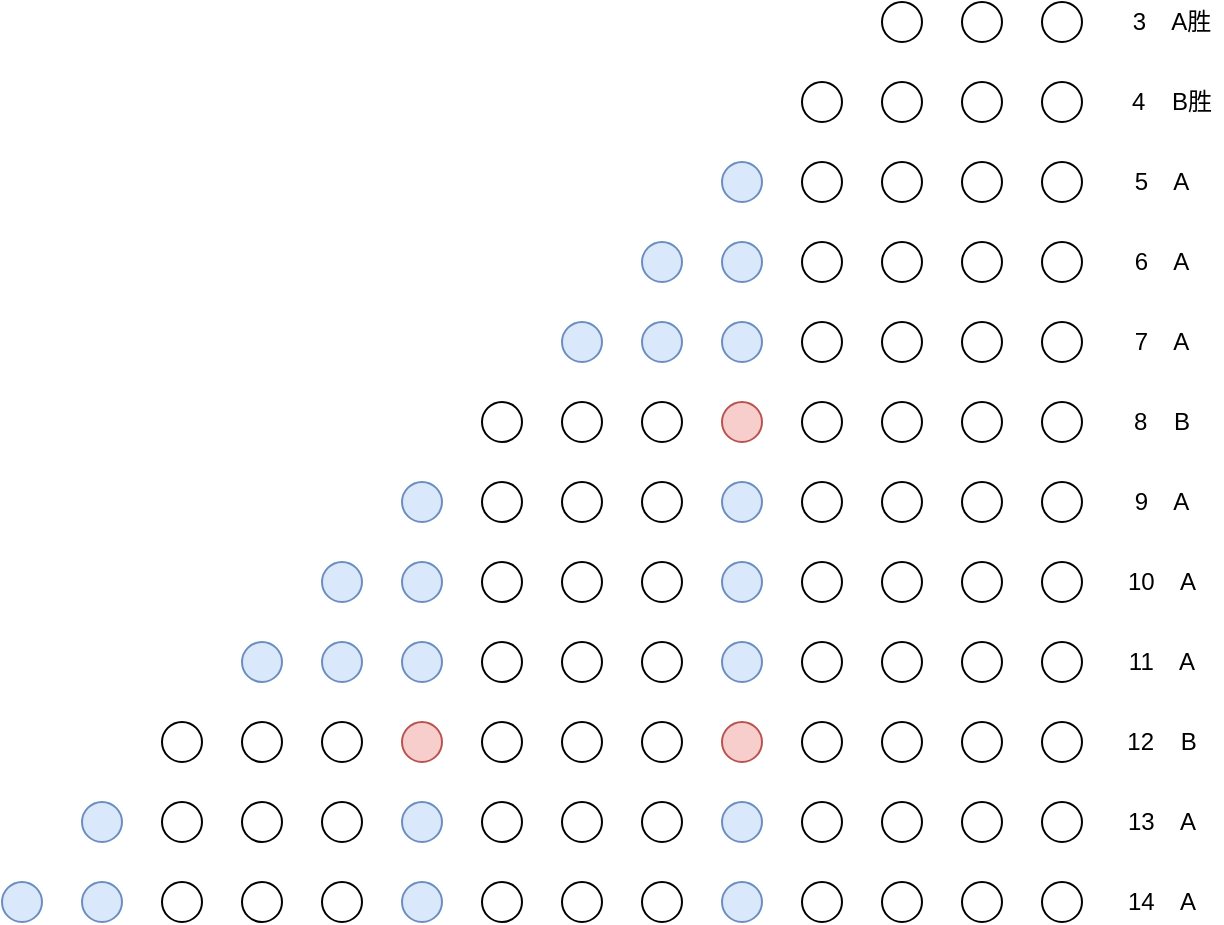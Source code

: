 <mxfile version="14.6.13" type="device"><diagram id="FGzL0eCUvriMkQnCGTkU" name="第 1 页"><mxGraphModel dx="1350" dy="816" grid="1" gridSize="10" guides="1" tooltips="1" connect="1" arrows="1" fold="1" page="1" pageScale="1" pageWidth="850" pageHeight="1100" math="0" shadow="0"><root><mxCell id="0"/><mxCell id="1" parent="0"/><mxCell id="-DdcUSKMy1U1MdklRe2j-1" value="" style="ellipse;whiteSpace=wrap;html=1;" vertex="1" parent="1"><mxGeometry x="670" y="40" width="20" height="20" as="geometry"/></mxCell><mxCell id="-DdcUSKMy1U1MdklRe2j-2" value="" style="ellipse;whiteSpace=wrap;html=1;" vertex="1" parent="1"><mxGeometry x="630" y="40" width="20" height="20" as="geometry"/></mxCell><mxCell id="-DdcUSKMy1U1MdklRe2j-3" value="" style="ellipse;whiteSpace=wrap;html=1;" vertex="1" parent="1"><mxGeometry x="590" y="40" width="20" height="20" as="geometry"/></mxCell><mxCell id="-DdcUSKMy1U1MdklRe2j-4" value="3&amp;nbsp; &amp;nbsp; A胜" style="text;html=1;strokeColor=none;fillColor=none;align=center;verticalAlign=middle;whiteSpace=wrap;rounded=0;" vertex="1" parent="1"><mxGeometry x="710" y="40" width="50" height="20" as="geometry"/></mxCell><mxCell id="-DdcUSKMy1U1MdklRe2j-5" value="" style="ellipse;whiteSpace=wrap;html=1;" vertex="1" parent="1"><mxGeometry x="670" y="80" width="20" height="20" as="geometry"/></mxCell><mxCell id="-DdcUSKMy1U1MdklRe2j-6" value="" style="ellipse;whiteSpace=wrap;html=1;" vertex="1" parent="1"><mxGeometry x="630" y="80" width="20" height="20" as="geometry"/></mxCell><mxCell id="-DdcUSKMy1U1MdklRe2j-7" value="" style="ellipse;whiteSpace=wrap;html=1;" vertex="1" parent="1"><mxGeometry x="590" y="80" width="20" height="20" as="geometry"/></mxCell><mxCell id="-DdcUSKMy1U1MdklRe2j-8" value="4&amp;nbsp; &amp;nbsp; B胜" style="text;html=1;strokeColor=none;fillColor=none;align=center;verticalAlign=middle;whiteSpace=wrap;rounded=0;" vertex="1" parent="1"><mxGeometry x="710" y="80" width="50" height="20" as="geometry"/></mxCell><mxCell id="-DdcUSKMy1U1MdklRe2j-9" value="" style="ellipse;whiteSpace=wrap;html=1;" vertex="1" parent="1"><mxGeometry x="550" y="80" width="20" height="20" as="geometry"/></mxCell><mxCell id="-DdcUSKMy1U1MdklRe2j-11" value="" style="ellipse;whiteSpace=wrap;html=1;" vertex="1" parent="1"><mxGeometry x="670" y="120" width="20" height="20" as="geometry"/></mxCell><mxCell id="-DdcUSKMy1U1MdklRe2j-12" value="" style="ellipse;whiteSpace=wrap;html=1;" vertex="1" parent="1"><mxGeometry x="630" y="120" width="20" height="20" as="geometry"/></mxCell><mxCell id="-DdcUSKMy1U1MdklRe2j-13" value="" style="ellipse;whiteSpace=wrap;html=1;" vertex="1" parent="1"><mxGeometry x="590" y="120" width="20" height="20" as="geometry"/></mxCell><mxCell id="-DdcUSKMy1U1MdklRe2j-14" value="5&amp;nbsp; &amp;nbsp; A" style="text;html=1;strokeColor=none;fillColor=none;align=center;verticalAlign=middle;whiteSpace=wrap;rounded=0;" vertex="1" parent="1"><mxGeometry x="710" y="120" width="40" height="20" as="geometry"/></mxCell><mxCell id="-DdcUSKMy1U1MdklRe2j-15" value="" style="ellipse;whiteSpace=wrap;html=1;" vertex="1" parent="1"><mxGeometry x="550" y="120" width="20" height="20" as="geometry"/></mxCell><mxCell id="-DdcUSKMy1U1MdklRe2j-16" value="" style="ellipse;whiteSpace=wrap;html=1;fillColor=#dae8fc;strokeColor=#6c8ebf;" vertex="1" parent="1"><mxGeometry x="510" y="120" width="20" height="20" as="geometry"/></mxCell><mxCell id="-DdcUSKMy1U1MdklRe2j-17" value="" style="ellipse;whiteSpace=wrap;html=1;" vertex="1" parent="1"><mxGeometry x="670" y="160" width="20" height="20" as="geometry"/></mxCell><mxCell id="-DdcUSKMy1U1MdklRe2j-18" value="" style="ellipse;whiteSpace=wrap;html=1;" vertex="1" parent="1"><mxGeometry x="630" y="160" width="20" height="20" as="geometry"/></mxCell><mxCell id="-DdcUSKMy1U1MdklRe2j-19" value="" style="ellipse;whiteSpace=wrap;html=1;" vertex="1" parent="1"><mxGeometry x="590" y="160" width="20" height="20" as="geometry"/></mxCell><mxCell id="-DdcUSKMy1U1MdklRe2j-20" value="6&amp;nbsp; &amp;nbsp; A" style="text;html=1;strokeColor=none;fillColor=none;align=center;verticalAlign=middle;whiteSpace=wrap;rounded=0;" vertex="1" parent="1"><mxGeometry x="710" y="160" width="40" height="20" as="geometry"/></mxCell><mxCell id="-DdcUSKMy1U1MdklRe2j-21" value="" style="ellipse;whiteSpace=wrap;html=1;" vertex="1" parent="1"><mxGeometry x="550" y="160" width="20" height="20" as="geometry"/></mxCell><mxCell id="-DdcUSKMy1U1MdklRe2j-22" value="" style="ellipse;whiteSpace=wrap;html=1;fillColor=#dae8fc;strokeColor=#6c8ebf;" vertex="1" parent="1"><mxGeometry x="510" y="160" width="20" height="20" as="geometry"/></mxCell><mxCell id="-DdcUSKMy1U1MdklRe2j-23" value="" style="ellipse;whiteSpace=wrap;html=1;fillColor=#dae8fc;strokeColor=#6c8ebf;" vertex="1" parent="1"><mxGeometry x="470" y="160" width="20" height="20" as="geometry"/></mxCell><mxCell id="-DdcUSKMy1U1MdklRe2j-24" value="" style="ellipse;whiteSpace=wrap;html=1;" vertex="1" parent="1"><mxGeometry x="670" y="200" width="20" height="20" as="geometry"/></mxCell><mxCell id="-DdcUSKMy1U1MdklRe2j-25" value="" style="ellipse;whiteSpace=wrap;html=1;" vertex="1" parent="1"><mxGeometry x="630" y="200" width="20" height="20" as="geometry"/></mxCell><mxCell id="-DdcUSKMy1U1MdklRe2j-26" value="" style="ellipse;whiteSpace=wrap;html=1;" vertex="1" parent="1"><mxGeometry x="590" y="200" width="20" height="20" as="geometry"/></mxCell><mxCell id="-DdcUSKMy1U1MdklRe2j-27" value="7&amp;nbsp; &amp;nbsp; A" style="text;html=1;strokeColor=none;fillColor=none;align=center;verticalAlign=middle;whiteSpace=wrap;rounded=0;" vertex="1" parent="1"><mxGeometry x="710" y="200" width="40" height="20" as="geometry"/></mxCell><mxCell id="-DdcUSKMy1U1MdklRe2j-28" value="" style="ellipse;whiteSpace=wrap;html=1;" vertex="1" parent="1"><mxGeometry x="550" y="200" width="20" height="20" as="geometry"/></mxCell><mxCell id="-DdcUSKMy1U1MdklRe2j-29" value="" style="ellipse;whiteSpace=wrap;html=1;fillColor=#dae8fc;strokeColor=#6c8ebf;" vertex="1" parent="1"><mxGeometry x="510" y="200" width="20" height="20" as="geometry"/></mxCell><mxCell id="-DdcUSKMy1U1MdklRe2j-30" value="" style="ellipse;whiteSpace=wrap;html=1;fillColor=#dae8fc;strokeColor=#6c8ebf;" vertex="1" parent="1"><mxGeometry x="470" y="200" width="20" height="20" as="geometry"/></mxCell><mxCell id="-DdcUSKMy1U1MdklRe2j-31" value="" style="ellipse;whiteSpace=wrap;html=1;fillColor=#dae8fc;strokeColor=#6c8ebf;" vertex="1" parent="1"><mxGeometry x="430" y="200" width="20" height="20" as="geometry"/></mxCell><mxCell id="-DdcUSKMy1U1MdklRe2j-32" value="" style="ellipse;whiteSpace=wrap;html=1;" vertex="1" parent="1"><mxGeometry x="670" y="240" width="20" height="20" as="geometry"/></mxCell><mxCell id="-DdcUSKMy1U1MdklRe2j-33" value="" style="ellipse;whiteSpace=wrap;html=1;" vertex="1" parent="1"><mxGeometry x="630" y="240" width="20" height="20" as="geometry"/></mxCell><mxCell id="-DdcUSKMy1U1MdklRe2j-34" value="" style="ellipse;whiteSpace=wrap;html=1;" vertex="1" parent="1"><mxGeometry x="590" y="240" width="20" height="20" as="geometry"/></mxCell><mxCell id="-DdcUSKMy1U1MdklRe2j-35" value="8&amp;nbsp; &amp;nbsp; B" style="text;html=1;strokeColor=none;fillColor=none;align=center;verticalAlign=middle;whiteSpace=wrap;rounded=0;" vertex="1" parent="1"><mxGeometry x="710" y="240" width="40" height="20" as="geometry"/></mxCell><mxCell id="-DdcUSKMy1U1MdklRe2j-36" value="" style="ellipse;whiteSpace=wrap;html=1;" vertex="1" parent="1"><mxGeometry x="550" y="240" width="20" height="20" as="geometry"/></mxCell><mxCell id="-DdcUSKMy1U1MdklRe2j-37" value="" style="ellipse;whiteSpace=wrap;html=1;fillColor=#f8cecc;strokeColor=#b85450;" vertex="1" parent="1"><mxGeometry x="510" y="240" width="20" height="20" as="geometry"/></mxCell><mxCell id="-DdcUSKMy1U1MdklRe2j-38" value="" style="ellipse;whiteSpace=wrap;html=1;" vertex="1" parent="1"><mxGeometry x="470" y="240" width="20" height="20" as="geometry"/></mxCell><mxCell id="-DdcUSKMy1U1MdklRe2j-39" value="" style="ellipse;whiteSpace=wrap;html=1;" vertex="1" parent="1"><mxGeometry x="430" y="240" width="20" height="20" as="geometry"/></mxCell><mxCell id="-DdcUSKMy1U1MdklRe2j-48" value="" style="ellipse;whiteSpace=wrap;html=1;" vertex="1" parent="1"><mxGeometry x="390" y="240" width="20" height="20" as="geometry"/></mxCell><mxCell id="-DdcUSKMy1U1MdklRe2j-49" value="" style="ellipse;whiteSpace=wrap;html=1;" vertex="1" parent="1"><mxGeometry x="670" y="280" width="20" height="20" as="geometry"/></mxCell><mxCell id="-DdcUSKMy1U1MdklRe2j-50" value="" style="ellipse;whiteSpace=wrap;html=1;" vertex="1" parent="1"><mxGeometry x="630" y="280" width="20" height="20" as="geometry"/></mxCell><mxCell id="-DdcUSKMy1U1MdklRe2j-51" value="" style="ellipse;whiteSpace=wrap;html=1;" vertex="1" parent="1"><mxGeometry x="590" y="280" width="20" height="20" as="geometry"/></mxCell><mxCell id="-DdcUSKMy1U1MdklRe2j-52" value="9&amp;nbsp; &amp;nbsp; A" style="text;html=1;strokeColor=none;fillColor=none;align=center;verticalAlign=middle;whiteSpace=wrap;rounded=0;" vertex="1" parent="1"><mxGeometry x="710" y="280" width="40" height="20" as="geometry"/></mxCell><mxCell id="-DdcUSKMy1U1MdklRe2j-53" value="" style="ellipse;whiteSpace=wrap;html=1;" vertex="1" parent="1"><mxGeometry x="550" y="280" width="20" height="20" as="geometry"/></mxCell><mxCell id="-DdcUSKMy1U1MdklRe2j-54" value="" style="ellipse;whiteSpace=wrap;html=1;fillColor=#dae8fc;strokeColor=#6c8ebf;" vertex="1" parent="1"><mxGeometry x="510" y="280" width="20" height="20" as="geometry"/></mxCell><mxCell id="-DdcUSKMy1U1MdklRe2j-55" value="" style="ellipse;whiteSpace=wrap;html=1;" vertex="1" parent="1"><mxGeometry x="470" y="280" width="20" height="20" as="geometry"/></mxCell><mxCell id="-DdcUSKMy1U1MdklRe2j-56" value="" style="ellipse;whiteSpace=wrap;html=1;" vertex="1" parent="1"><mxGeometry x="430" y="280" width="20" height="20" as="geometry"/></mxCell><mxCell id="-DdcUSKMy1U1MdklRe2j-57" value="" style="ellipse;whiteSpace=wrap;html=1;" vertex="1" parent="1"><mxGeometry x="390" y="280" width="20" height="20" as="geometry"/></mxCell><mxCell id="-DdcUSKMy1U1MdklRe2j-58" value="" style="ellipse;whiteSpace=wrap;html=1;fillColor=#dae8fc;strokeColor=#6c8ebf;" vertex="1" parent="1"><mxGeometry x="350" y="280" width="20" height="20" as="geometry"/></mxCell><mxCell id="-DdcUSKMy1U1MdklRe2j-59" value="" style="ellipse;whiteSpace=wrap;html=1;" vertex="1" parent="1"><mxGeometry x="670" y="320" width="20" height="20" as="geometry"/></mxCell><mxCell id="-DdcUSKMy1U1MdklRe2j-60" value="" style="ellipse;whiteSpace=wrap;html=1;" vertex="1" parent="1"><mxGeometry x="630" y="320" width="20" height="20" as="geometry"/></mxCell><mxCell id="-DdcUSKMy1U1MdklRe2j-61" value="" style="ellipse;whiteSpace=wrap;html=1;" vertex="1" parent="1"><mxGeometry x="590" y="320" width="20" height="20" as="geometry"/></mxCell><mxCell id="-DdcUSKMy1U1MdklRe2j-62" value="10&amp;nbsp; &amp;nbsp; A" style="text;html=1;strokeColor=none;fillColor=none;align=center;verticalAlign=middle;whiteSpace=wrap;rounded=0;" vertex="1" parent="1"><mxGeometry x="710" y="320" width="40" height="20" as="geometry"/></mxCell><mxCell id="-DdcUSKMy1U1MdklRe2j-63" value="" style="ellipse;whiteSpace=wrap;html=1;" vertex="1" parent="1"><mxGeometry x="550" y="320" width="20" height="20" as="geometry"/></mxCell><mxCell id="-DdcUSKMy1U1MdklRe2j-64" value="" style="ellipse;whiteSpace=wrap;html=1;fillColor=#dae8fc;strokeColor=#6c8ebf;" vertex="1" parent="1"><mxGeometry x="510" y="320" width="20" height="20" as="geometry"/></mxCell><mxCell id="-DdcUSKMy1U1MdklRe2j-65" value="" style="ellipse;whiteSpace=wrap;html=1;" vertex="1" parent="1"><mxGeometry x="470" y="320" width="20" height="20" as="geometry"/></mxCell><mxCell id="-DdcUSKMy1U1MdklRe2j-66" value="" style="ellipse;whiteSpace=wrap;html=1;" vertex="1" parent="1"><mxGeometry x="430" y="320" width="20" height="20" as="geometry"/></mxCell><mxCell id="-DdcUSKMy1U1MdklRe2j-67" value="" style="ellipse;whiteSpace=wrap;html=1;" vertex="1" parent="1"><mxGeometry x="390" y="320" width="20" height="20" as="geometry"/></mxCell><mxCell id="-DdcUSKMy1U1MdklRe2j-68" value="" style="ellipse;whiteSpace=wrap;html=1;fillColor=#dae8fc;strokeColor=#6c8ebf;" vertex="1" parent="1"><mxGeometry x="350" y="320" width="20" height="20" as="geometry"/></mxCell><mxCell id="-DdcUSKMy1U1MdklRe2j-69" value="" style="ellipse;whiteSpace=wrap;html=1;fillColor=#dae8fc;strokeColor=#6c8ebf;" vertex="1" parent="1"><mxGeometry x="310" y="320" width="20" height="20" as="geometry"/></mxCell><mxCell id="-DdcUSKMy1U1MdklRe2j-70" value="" style="ellipse;whiteSpace=wrap;html=1;" vertex="1" parent="1"><mxGeometry x="670" y="360" width="20" height="20" as="geometry"/></mxCell><mxCell id="-DdcUSKMy1U1MdklRe2j-71" value="" style="ellipse;whiteSpace=wrap;html=1;" vertex="1" parent="1"><mxGeometry x="630" y="360" width="20" height="20" as="geometry"/></mxCell><mxCell id="-DdcUSKMy1U1MdklRe2j-72" value="" style="ellipse;whiteSpace=wrap;html=1;" vertex="1" parent="1"><mxGeometry x="590" y="360" width="20" height="20" as="geometry"/></mxCell><mxCell id="-DdcUSKMy1U1MdklRe2j-73" value="11&amp;nbsp; &amp;nbsp; A" style="text;html=1;strokeColor=none;fillColor=none;align=center;verticalAlign=middle;whiteSpace=wrap;rounded=0;" vertex="1" parent="1"><mxGeometry x="710" y="360" width="40" height="20" as="geometry"/></mxCell><mxCell id="-DdcUSKMy1U1MdklRe2j-74" value="" style="ellipse;whiteSpace=wrap;html=1;" vertex="1" parent="1"><mxGeometry x="550" y="360" width="20" height="20" as="geometry"/></mxCell><mxCell id="-DdcUSKMy1U1MdklRe2j-75" value="" style="ellipse;whiteSpace=wrap;html=1;fillColor=#dae8fc;strokeColor=#6c8ebf;" vertex="1" parent="1"><mxGeometry x="510" y="360" width="20" height="20" as="geometry"/></mxCell><mxCell id="-DdcUSKMy1U1MdklRe2j-76" value="" style="ellipse;whiteSpace=wrap;html=1;" vertex="1" parent="1"><mxGeometry x="470" y="360" width="20" height="20" as="geometry"/></mxCell><mxCell id="-DdcUSKMy1U1MdklRe2j-77" value="" style="ellipse;whiteSpace=wrap;html=1;" vertex="1" parent="1"><mxGeometry x="430" y="360" width="20" height="20" as="geometry"/></mxCell><mxCell id="-DdcUSKMy1U1MdklRe2j-78" value="" style="ellipse;whiteSpace=wrap;html=1;" vertex="1" parent="1"><mxGeometry x="390" y="360" width="20" height="20" as="geometry"/></mxCell><mxCell id="-DdcUSKMy1U1MdklRe2j-79" value="" style="ellipse;whiteSpace=wrap;html=1;fillColor=#dae8fc;strokeColor=#6c8ebf;" vertex="1" parent="1"><mxGeometry x="350" y="360" width="20" height="20" as="geometry"/></mxCell><mxCell id="-DdcUSKMy1U1MdklRe2j-80" value="" style="ellipse;whiteSpace=wrap;html=1;fillColor=#dae8fc;strokeColor=#6c8ebf;" vertex="1" parent="1"><mxGeometry x="310" y="360" width="20" height="20" as="geometry"/></mxCell><mxCell id="-DdcUSKMy1U1MdklRe2j-81" value="" style="ellipse;whiteSpace=wrap;html=1;fillColor=#dae8fc;strokeColor=#6c8ebf;" vertex="1" parent="1"><mxGeometry x="270" y="360" width="20" height="20" as="geometry"/></mxCell><mxCell id="-DdcUSKMy1U1MdklRe2j-82" value="" style="ellipse;whiteSpace=wrap;html=1;" vertex="1" parent="1"><mxGeometry x="670" y="400" width="20" height="20" as="geometry"/></mxCell><mxCell id="-DdcUSKMy1U1MdklRe2j-83" value="" style="ellipse;whiteSpace=wrap;html=1;" vertex="1" parent="1"><mxGeometry x="630" y="400" width="20" height="20" as="geometry"/></mxCell><mxCell id="-DdcUSKMy1U1MdklRe2j-84" value="" style="ellipse;whiteSpace=wrap;html=1;" vertex="1" parent="1"><mxGeometry x="590" y="400" width="20" height="20" as="geometry"/></mxCell><mxCell id="-DdcUSKMy1U1MdklRe2j-85" value="12&amp;nbsp; &amp;nbsp; B" style="text;html=1;strokeColor=none;fillColor=none;align=center;verticalAlign=middle;whiteSpace=wrap;rounded=0;" vertex="1" parent="1"><mxGeometry x="710" y="400" width="40" height="20" as="geometry"/></mxCell><mxCell id="-DdcUSKMy1U1MdklRe2j-86" value="" style="ellipse;whiteSpace=wrap;html=1;" vertex="1" parent="1"><mxGeometry x="550" y="400" width="20" height="20" as="geometry"/></mxCell><mxCell id="-DdcUSKMy1U1MdklRe2j-87" value="" style="ellipse;whiteSpace=wrap;html=1;fillColor=#f8cecc;strokeColor=#b85450;" vertex="1" parent="1"><mxGeometry x="510" y="400" width="20" height="20" as="geometry"/></mxCell><mxCell id="-DdcUSKMy1U1MdklRe2j-88" value="" style="ellipse;whiteSpace=wrap;html=1;" vertex="1" parent="1"><mxGeometry x="470" y="400" width="20" height="20" as="geometry"/></mxCell><mxCell id="-DdcUSKMy1U1MdklRe2j-89" value="" style="ellipse;whiteSpace=wrap;html=1;" vertex="1" parent="1"><mxGeometry x="430" y="400" width="20" height="20" as="geometry"/></mxCell><mxCell id="-DdcUSKMy1U1MdklRe2j-90" value="" style="ellipse;whiteSpace=wrap;html=1;" vertex="1" parent="1"><mxGeometry x="390" y="400" width="20" height="20" as="geometry"/></mxCell><mxCell id="-DdcUSKMy1U1MdklRe2j-91" value="" style="ellipse;whiteSpace=wrap;html=1;fillColor=#f8cecc;strokeColor=#b85450;" vertex="1" parent="1"><mxGeometry x="350" y="400" width="20" height="20" as="geometry"/></mxCell><mxCell id="-DdcUSKMy1U1MdklRe2j-92" value="" style="ellipse;whiteSpace=wrap;html=1;" vertex="1" parent="1"><mxGeometry x="310" y="400" width="20" height="20" as="geometry"/></mxCell><mxCell id="-DdcUSKMy1U1MdklRe2j-93" value="" style="ellipse;whiteSpace=wrap;html=1;" vertex="1" parent="1"><mxGeometry x="270" y="400" width="20" height="20" as="geometry"/></mxCell><mxCell id="-DdcUSKMy1U1MdklRe2j-94" value="" style="ellipse;whiteSpace=wrap;html=1;" vertex="1" parent="1"><mxGeometry x="230" y="400" width="20" height="20" as="geometry"/></mxCell><mxCell id="-DdcUSKMy1U1MdklRe2j-95" value="" style="ellipse;whiteSpace=wrap;html=1;" vertex="1" parent="1"><mxGeometry x="670" y="440" width="20" height="20" as="geometry"/></mxCell><mxCell id="-DdcUSKMy1U1MdklRe2j-96" value="" style="ellipse;whiteSpace=wrap;html=1;" vertex="1" parent="1"><mxGeometry x="630" y="440" width="20" height="20" as="geometry"/></mxCell><mxCell id="-DdcUSKMy1U1MdklRe2j-97" value="" style="ellipse;whiteSpace=wrap;html=1;" vertex="1" parent="1"><mxGeometry x="590" y="440" width="20" height="20" as="geometry"/></mxCell><mxCell id="-DdcUSKMy1U1MdklRe2j-98" value="13&amp;nbsp; &amp;nbsp; A" style="text;html=1;strokeColor=none;fillColor=none;align=center;verticalAlign=middle;whiteSpace=wrap;rounded=0;" vertex="1" parent="1"><mxGeometry x="710" y="440" width="40" height="20" as="geometry"/></mxCell><mxCell id="-DdcUSKMy1U1MdklRe2j-99" value="" style="ellipse;whiteSpace=wrap;html=1;" vertex="1" parent="1"><mxGeometry x="550" y="440" width="20" height="20" as="geometry"/></mxCell><mxCell id="-DdcUSKMy1U1MdklRe2j-100" value="" style="ellipse;whiteSpace=wrap;html=1;fillColor=#dae8fc;strokeColor=#6c8ebf;" vertex="1" parent="1"><mxGeometry x="510" y="440" width="20" height="20" as="geometry"/></mxCell><mxCell id="-DdcUSKMy1U1MdklRe2j-101" value="" style="ellipse;whiteSpace=wrap;html=1;" vertex="1" parent="1"><mxGeometry x="470" y="440" width="20" height="20" as="geometry"/></mxCell><mxCell id="-DdcUSKMy1U1MdklRe2j-102" value="" style="ellipse;whiteSpace=wrap;html=1;" vertex="1" parent="1"><mxGeometry x="430" y="440" width="20" height="20" as="geometry"/></mxCell><mxCell id="-DdcUSKMy1U1MdklRe2j-103" value="" style="ellipse;whiteSpace=wrap;html=1;" vertex="1" parent="1"><mxGeometry x="390" y="440" width="20" height="20" as="geometry"/></mxCell><mxCell id="-DdcUSKMy1U1MdklRe2j-104" value="" style="ellipse;whiteSpace=wrap;html=1;fillColor=#dae8fc;strokeColor=#6c8ebf;" vertex="1" parent="1"><mxGeometry x="350" y="440" width="20" height="20" as="geometry"/></mxCell><mxCell id="-DdcUSKMy1U1MdklRe2j-105" value="" style="ellipse;whiteSpace=wrap;html=1;" vertex="1" parent="1"><mxGeometry x="310" y="440" width="20" height="20" as="geometry"/></mxCell><mxCell id="-DdcUSKMy1U1MdklRe2j-106" value="" style="ellipse;whiteSpace=wrap;html=1;" vertex="1" parent="1"><mxGeometry x="270" y="440" width="20" height="20" as="geometry"/></mxCell><mxCell id="-DdcUSKMy1U1MdklRe2j-107" value="" style="ellipse;whiteSpace=wrap;html=1;" vertex="1" parent="1"><mxGeometry x="230" y="440" width="20" height="20" as="geometry"/></mxCell><mxCell id="-DdcUSKMy1U1MdklRe2j-108" value="" style="ellipse;whiteSpace=wrap;html=1;fillColor=#dae8fc;strokeColor=#6c8ebf;" vertex="1" parent="1"><mxGeometry x="190" y="440" width="20" height="20" as="geometry"/></mxCell><mxCell id="-DdcUSKMy1U1MdklRe2j-109" value="" style="ellipse;whiteSpace=wrap;html=1;" vertex="1" parent="1"><mxGeometry x="670" y="480" width="20" height="20" as="geometry"/></mxCell><mxCell id="-DdcUSKMy1U1MdklRe2j-110" value="" style="ellipse;whiteSpace=wrap;html=1;" vertex="1" parent="1"><mxGeometry x="630" y="480" width="20" height="20" as="geometry"/></mxCell><mxCell id="-DdcUSKMy1U1MdklRe2j-111" value="" style="ellipse;whiteSpace=wrap;html=1;" vertex="1" parent="1"><mxGeometry x="590" y="480" width="20" height="20" as="geometry"/></mxCell><mxCell id="-DdcUSKMy1U1MdklRe2j-112" value="14&amp;nbsp; &amp;nbsp; A" style="text;html=1;strokeColor=none;fillColor=none;align=center;verticalAlign=middle;whiteSpace=wrap;rounded=0;" vertex="1" parent="1"><mxGeometry x="710" y="480" width="40" height="20" as="geometry"/></mxCell><mxCell id="-DdcUSKMy1U1MdklRe2j-113" value="" style="ellipse;whiteSpace=wrap;html=1;" vertex="1" parent="1"><mxGeometry x="550" y="480" width="20" height="20" as="geometry"/></mxCell><mxCell id="-DdcUSKMy1U1MdklRe2j-114" value="" style="ellipse;whiteSpace=wrap;html=1;fillColor=#dae8fc;strokeColor=#6c8ebf;" vertex="1" parent="1"><mxGeometry x="510" y="480" width="20" height="20" as="geometry"/></mxCell><mxCell id="-DdcUSKMy1U1MdklRe2j-115" value="" style="ellipse;whiteSpace=wrap;html=1;" vertex="1" parent="1"><mxGeometry x="470" y="480" width="20" height="20" as="geometry"/></mxCell><mxCell id="-DdcUSKMy1U1MdklRe2j-116" value="" style="ellipse;whiteSpace=wrap;html=1;" vertex="1" parent="1"><mxGeometry x="430" y="480" width="20" height="20" as="geometry"/></mxCell><mxCell id="-DdcUSKMy1U1MdklRe2j-117" value="" style="ellipse;whiteSpace=wrap;html=1;" vertex="1" parent="1"><mxGeometry x="390" y="480" width="20" height="20" as="geometry"/></mxCell><mxCell id="-DdcUSKMy1U1MdklRe2j-118" value="" style="ellipse;whiteSpace=wrap;html=1;fillColor=#dae8fc;strokeColor=#6c8ebf;" vertex="1" parent="1"><mxGeometry x="350" y="480" width="20" height="20" as="geometry"/></mxCell><mxCell id="-DdcUSKMy1U1MdklRe2j-119" value="" style="ellipse;whiteSpace=wrap;html=1;" vertex="1" parent="1"><mxGeometry x="310" y="480" width="20" height="20" as="geometry"/></mxCell><mxCell id="-DdcUSKMy1U1MdklRe2j-120" value="" style="ellipse;whiteSpace=wrap;html=1;" vertex="1" parent="1"><mxGeometry x="270" y="480" width="20" height="20" as="geometry"/></mxCell><mxCell id="-DdcUSKMy1U1MdklRe2j-121" value="" style="ellipse;whiteSpace=wrap;html=1;" vertex="1" parent="1"><mxGeometry x="230" y="480" width="20" height="20" as="geometry"/></mxCell><mxCell id="-DdcUSKMy1U1MdklRe2j-122" value="" style="ellipse;whiteSpace=wrap;html=1;fillColor=#dae8fc;strokeColor=#6c8ebf;" vertex="1" parent="1"><mxGeometry x="190" y="480" width="20" height="20" as="geometry"/></mxCell><mxCell id="-DdcUSKMy1U1MdklRe2j-123" value="" style="ellipse;whiteSpace=wrap;html=1;fillColor=#dae8fc;strokeColor=#6c8ebf;" vertex="1" parent="1"><mxGeometry x="150" y="480" width="20" height="20" as="geometry"/></mxCell></root></mxGraphModel></diagram></mxfile>